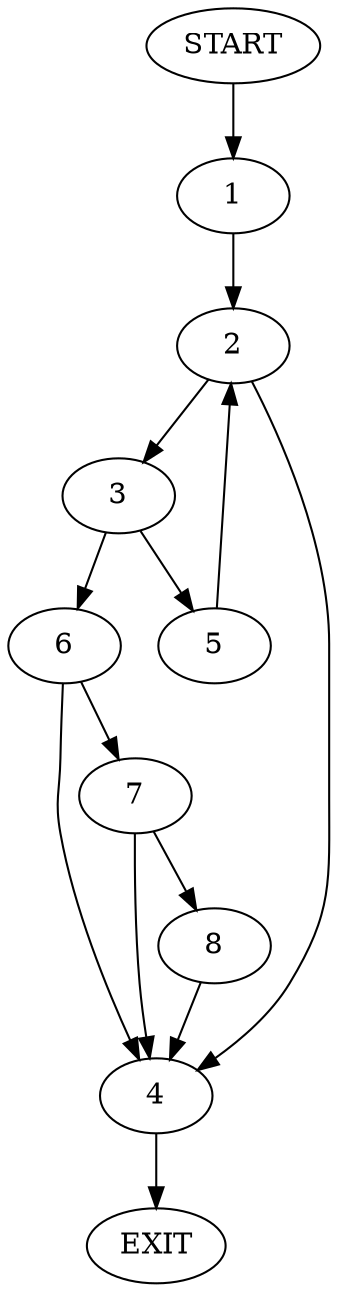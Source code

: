 digraph {
0 [label="START"];
1;
2;
3;
4;
5;
6;
7;
8;
9 [label="EXIT"];
0 -> 1;
1 -> 2;
2 -> 3;
2 -> 4;
4 -> 9;
3 -> 5;
3 -> 6;
5 -> 2;
6 -> 7;
6 -> 4;
7 -> 8;
7 -> 4;
8 -> 4;
}